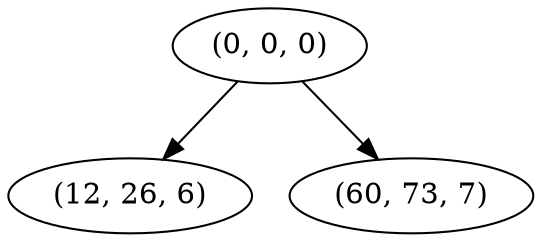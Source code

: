 digraph tree {
    "(0, 0, 0)";
    "(12, 26, 6)";
    "(60, 73, 7)";
    "(0, 0, 0)" -> "(12, 26, 6)";
    "(0, 0, 0)" -> "(60, 73, 7)";
}
